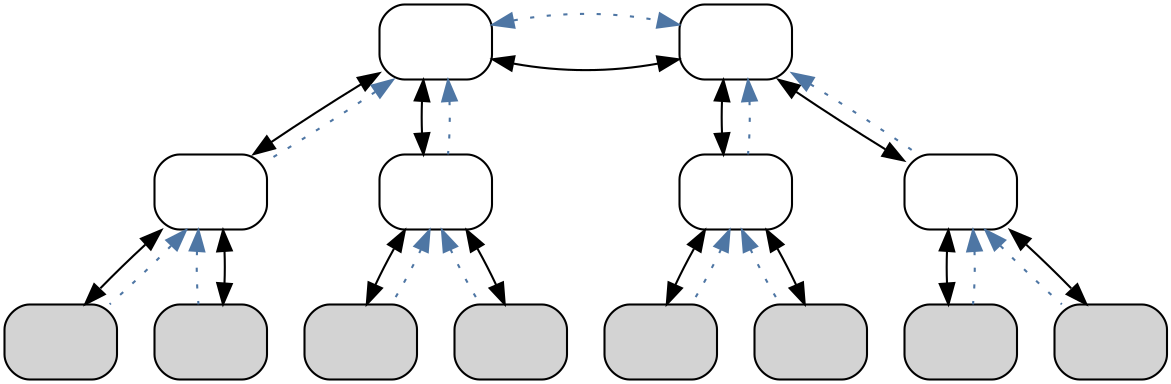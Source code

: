 digraph G {
# See http://www.graphviz.org/doc/info/attrs.html#d:margin
margin = "0,0";
# See http://www.graphviz.org/doc/info/attrs.html#d:pad
pad="0.03,0.03"
# Can be: circo dot fdp neato nop nop1 nop2 osage patchwork sfdp twopi
#layout = "sfdp";
# See: http://www.graphviz.org/doc/info/attrs.html#k:rankdir
#rankdir = "BT";
# See: http://www.graphviz.org/doc/info/attrs.html#k:shape
node [shape=box, style="rounded"];

HNA_1[style="rounded, filled", label=""]
HNA_2[style="rounded, filled", label=""]
HNA_3[style="rounded, filled", label=""]
HNA_4[style="rounded, filled", label=""]
HNA_5[style="rounded, filled", label=""]
HNA_6[style="rounded, filled", label=""]
HNA_7[style="rounded, filled", label=""]
HNA_8[style="rounded, filled", label=""]

IDB_1[style="rounded", label=""]
IDB_2[style="rounded", label=""]
IDB_3[style="rounded", label=""]
IDB_4[style="rounded", label=""]
IDB_5[style="rounded", label=""]
IDB_6[style="rounded", label=""]

IDB_2 -> IDB_1 [dir="both"]
IDB_2 -> IDB_1 [style="dotted", color="#4e76a4", dir="both"]
{rank=same; IDB_1 IDB_2}

IDB_4 -> HNA_1 [dir="both"]
IDB_4 -> HNA_1 [style="dotted", color="#4e76a4", dir="back"]
IDB_4 -> HNA_2 [style="dotted", color="#4e76a4", dir="back"]
IDB_4 -> HNA_2 [dir="both"]

IDB_3 -> HNA_5 [dir="both"]
IDB_3 -> HNA_5 [style="dotted", color="#4e76a4", dir="back"]
IDB_3 -> HNA_6 [style="dotted", color="#4e76a4", dir="back"]
IDB_3 -> HNA_6 [dir="both"]

IDB_1 -> IDB_5 [dir="both"]
IDB_1 -> IDB_5 [style="dotted", color="#4e76a4", dir="back"]
IDB_1 -> IDB_3 [dir="both"]
IDB_1 -> IDB_3 [style="dotted", color="#4e76a4", dir="back"]

IDB_2 -> IDB_4 [dir="both"]
IDB_2 -> IDB_4 [style="dotted", color="#4e76a4", dir="back"]
IDB_2 -> IDB_6 [dir="both"]
IDB_2 -> IDB_6 [style="dotted", color="#4e76a4", dir="back"]

IDB_5 -> HNA_7 [dir="both"]
IDB_5 -> HNA_7 [style="dotted", color="#4e76a4", dir="back"]
IDB_5 -> HNA_8 [style="dotted", color="#4e76a4", dir="back"]
IDB_5 -> HNA_8 [dir="both"]

IDB_6 -> HNA_3 [dir="both"]
IDB_6 -> HNA_3 [style="dotted", color="#4e76a4", dir="back"]
IDB_6 -> HNA_4 [style="dotted", color="#4e76a4", dir="back"]
IDB_6 -> HNA_4 [dir="both"]
}
